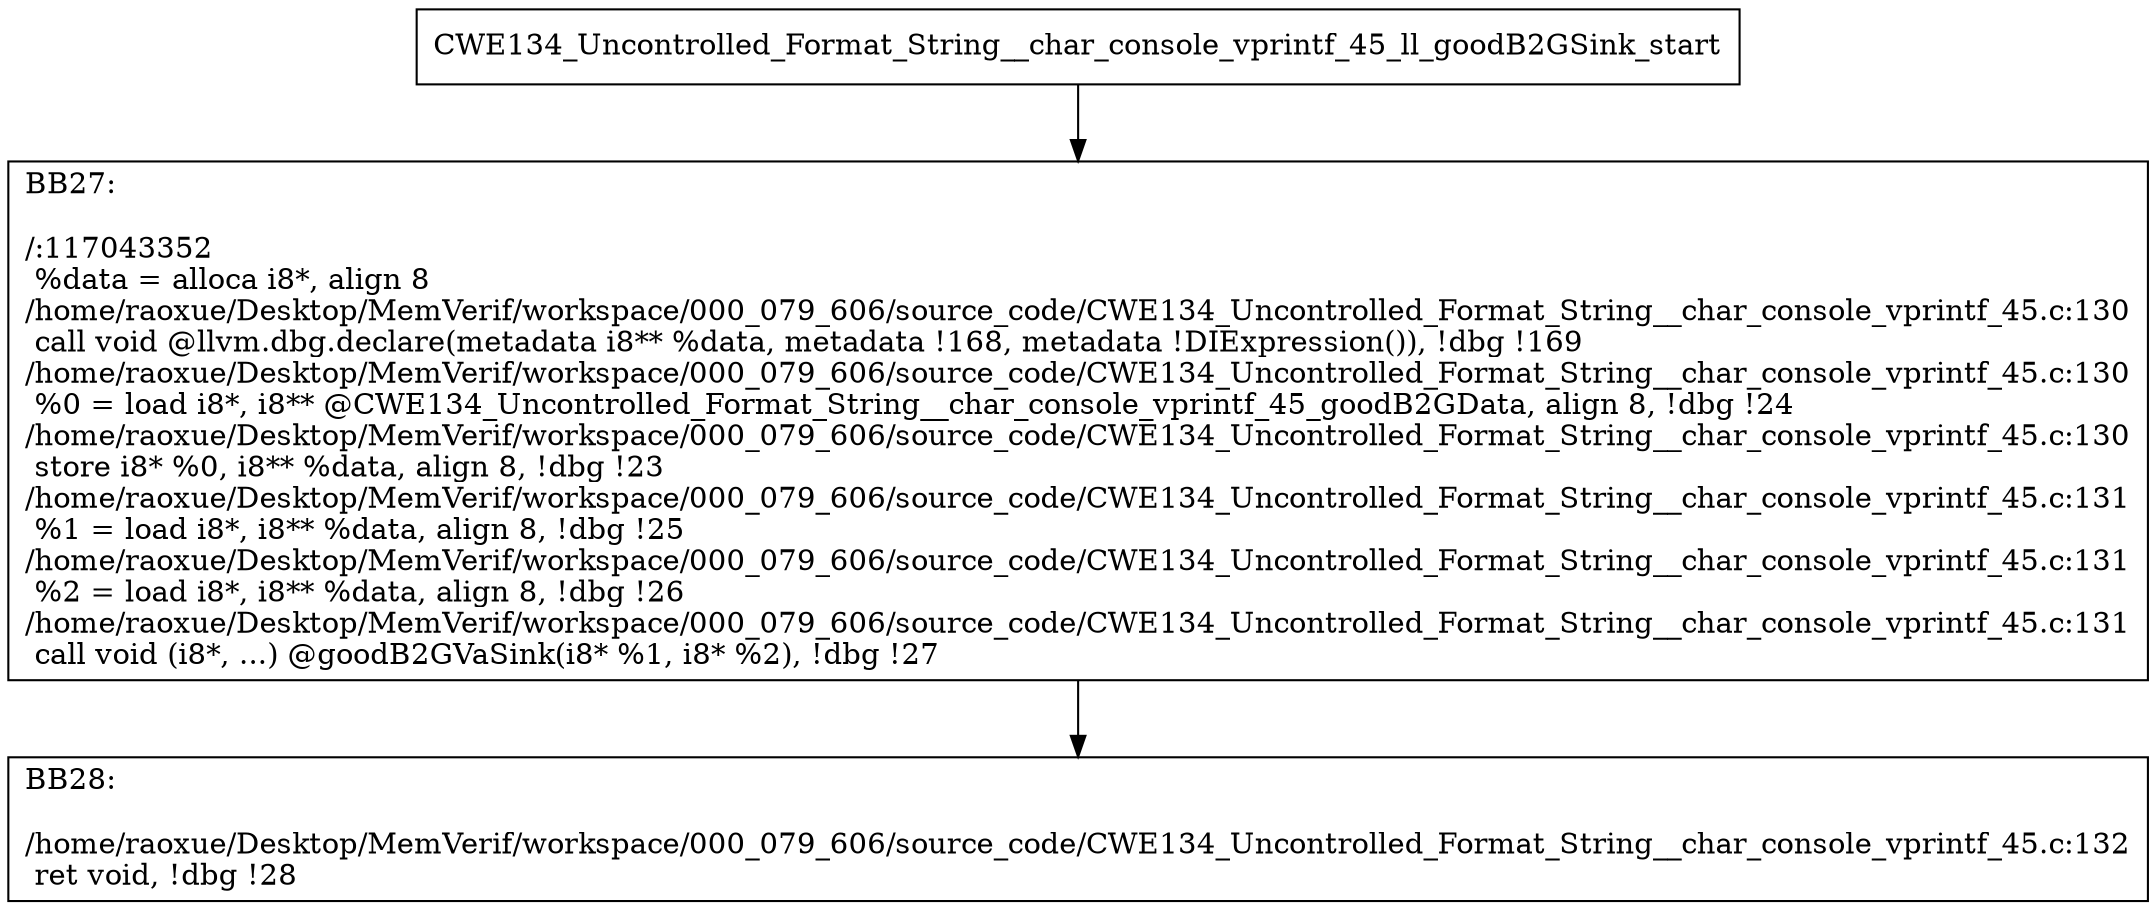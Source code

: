 digraph "CFG for'CWE134_Uncontrolled_Format_String__char_console_vprintf_45_ll_goodB2GSink' function" {
	BBCWE134_Uncontrolled_Format_String__char_console_vprintf_45_ll_goodB2GSink_start[shape=record,label="{CWE134_Uncontrolled_Format_String__char_console_vprintf_45_ll_goodB2GSink_start}"];
	BBCWE134_Uncontrolled_Format_String__char_console_vprintf_45_ll_goodB2GSink_start-> CWE134_Uncontrolled_Format_String__char_console_vprintf_45_ll_goodB2GSinkBB27;
	CWE134_Uncontrolled_Format_String__char_console_vprintf_45_ll_goodB2GSinkBB27 [shape=record, label="{BB27:\l\l/:117043352\l
  %data = alloca i8*, align 8\l
/home/raoxue/Desktop/MemVerif/workspace/000_079_606/source_code/CWE134_Uncontrolled_Format_String__char_console_vprintf_45.c:130\l
  call void @llvm.dbg.declare(metadata i8** %data, metadata !168, metadata !DIExpression()), !dbg !169\l
/home/raoxue/Desktop/MemVerif/workspace/000_079_606/source_code/CWE134_Uncontrolled_Format_String__char_console_vprintf_45.c:130\l
  %0 = load i8*, i8** @CWE134_Uncontrolled_Format_String__char_console_vprintf_45_goodB2GData, align 8, !dbg !24\l
/home/raoxue/Desktop/MemVerif/workspace/000_079_606/source_code/CWE134_Uncontrolled_Format_String__char_console_vprintf_45.c:130\l
  store i8* %0, i8** %data, align 8, !dbg !23\l
/home/raoxue/Desktop/MemVerif/workspace/000_079_606/source_code/CWE134_Uncontrolled_Format_String__char_console_vprintf_45.c:131\l
  %1 = load i8*, i8** %data, align 8, !dbg !25\l
/home/raoxue/Desktop/MemVerif/workspace/000_079_606/source_code/CWE134_Uncontrolled_Format_String__char_console_vprintf_45.c:131\l
  %2 = load i8*, i8** %data, align 8, !dbg !26\l
/home/raoxue/Desktop/MemVerif/workspace/000_079_606/source_code/CWE134_Uncontrolled_Format_String__char_console_vprintf_45.c:131\l
  call void (i8*, ...) @goodB2GVaSink(i8* %1, i8* %2), !dbg !27\l
}"];
	CWE134_Uncontrolled_Format_String__char_console_vprintf_45_ll_goodB2GSinkBB27-> CWE134_Uncontrolled_Format_String__char_console_vprintf_45_ll_goodB2GSinkBB28;
	CWE134_Uncontrolled_Format_String__char_console_vprintf_45_ll_goodB2GSinkBB28 [shape=record, label="{BB28:\l\l/home/raoxue/Desktop/MemVerif/workspace/000_079_606/source_code/CWE134_Uncontrolled_Format_String__char_console_vprintf_45.c:132\l
  ret void, !dbg !28\l
}"];
}
